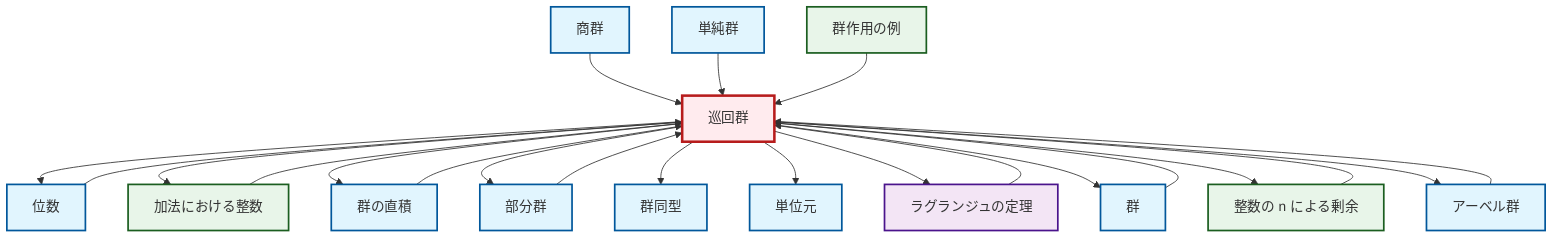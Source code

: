 graph TD
    classDef definition fill:#e1f5fe,stroke:#01579b,stroke-width:2px
    classDef theorem fill:#f3e5f5,stroke:#4a148c,stroke-width:2px
    classDef axiom fill:#fff3e0,stroke:#e65100,stroke-width:2px
    classDef example fill:#e8f5e9,stroke:#1b5e20,stroke-width:2px
    classDef current fill:#ffebee,stroke:#b71c1c,stroke-width:3px
    def-quotient-group["商群"]:::definition
    def-order["位数"]:::definition
    def-direct-product["群の直積"]:::definition
    ex-integers-addition["加法における整数"]:::example
    ex-quotient-integers-mod-n["整数の n による剰余"]:::example
    thm-lagrange["ラグランジュの定理"]:::theorem
    ex-group-action-examples["群作用の例"]:::example
    def-cyclic-group["巡回群"]:::definition
    def-simple-group["単純群"]:::definition
    def-isomorphism["群同型"]:::definition
    def-group["群"]:::definition
    def-abelian-group["アーベル群"]:::definition
    def-identity-element["単位元"]:::definition
    def-subgroup["部分群"]:::definition
    def-group --> def-cyclic-group
    def-cyclic-group --> def-order
    def-cyclic-group --> ex-integers-addition
    def-quotient-group --> def-cyclic-group
    def-cyclic-group --> def-direct-product
    def-cyclic-group --> def-subgroup
    def-cyclic-group --> def-isomorphism
    thm-lagrange --> def-cyclic-group
    def-simple-group --> def-cyclic-group
    def-cyclic-group --> def-identity-element
    def-abelian-group --> def-cyclic-group
    def-cyclic-group --> thm-lagrange
    ex-group-action-examples --> def-cyclic-group
    ex-integers-addition --> def-cyclic-group
    def-direct-product --> def-cyclic-group
    ex-quotient-integers-mod-n --> def-cyclic-group
    def-order --> def-cyclic-group
    def-cyclic-group --> def-group
    def-cyclic-group --> ex-quotient-integers-mod-n
    def-subgroup --> def-cyclic-group
    def-cyclic-group --> def-abelian-group
    class def-cyclic-group current